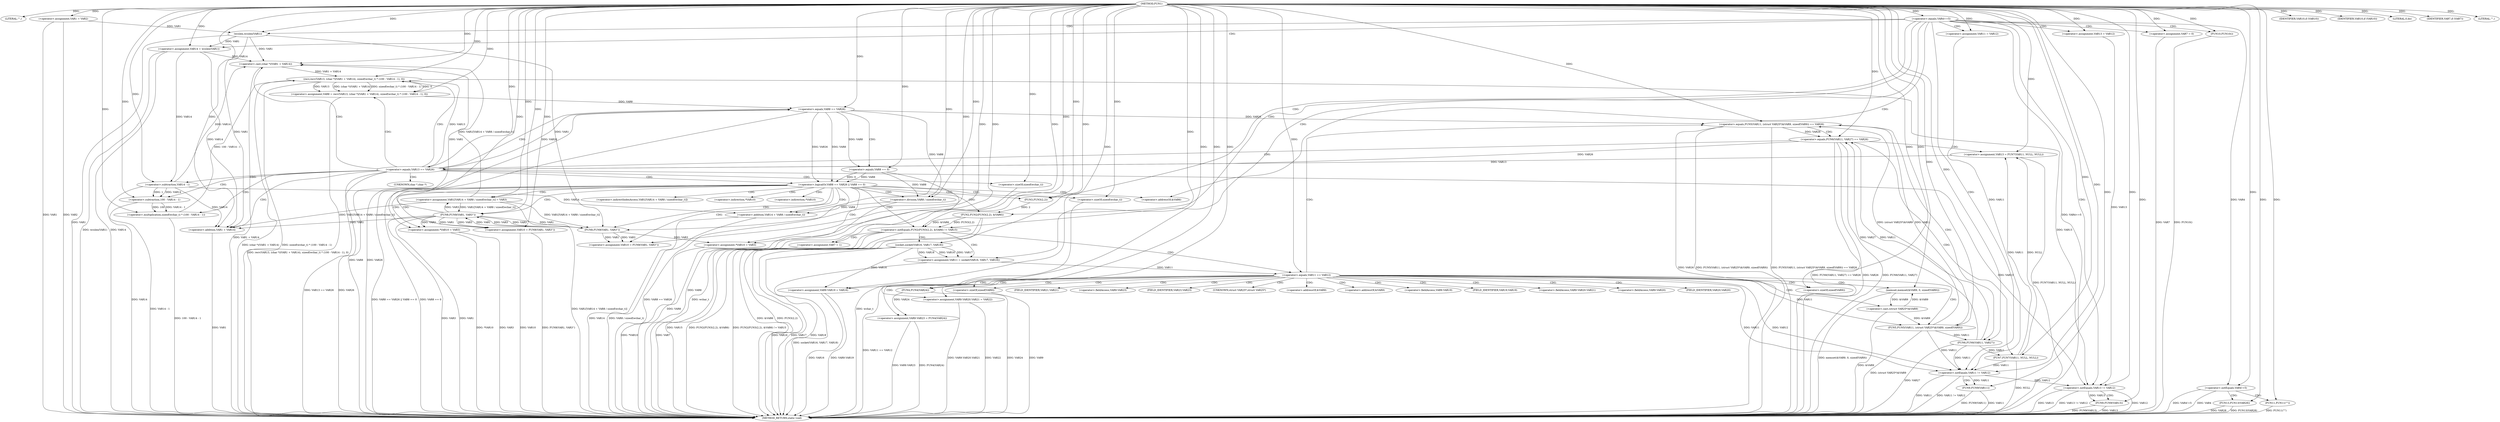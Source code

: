 digraph FUN1 {  
"1000100" [label = "(METHOD,FUN1)" ]
"1000313" [label = "(METHOD_RETURN,static void)" ]
"1000103" [label = "(LITERAL,\"\",)" ]
"1000104" [label = "(<operator>.assignment,VAR1 = VAR2)" ]
"1000108" [label = "(<operator>.equals,VAR4==5)" ]
"1000115" [label = "(<operator>.assignment,VAR7 = 0)" ]
"1000122" [label = "(<operator>.assignment,VAR11 = VAR12)" ]
"1000126" [label = "(<operator>.assignment,VAR13 = VAR12)" ]
"1000130" [label = "(<operator>.assignment,VAR14 = wcslen(VAR1))" ]
"1000132" [label = "(wcslen,wcslen(VAR1))" ]
"1000137" [label = "(<operator>.notEquals,FUN2(FUN3(2,2), &VAR6) != VAR15)" ]
"1000138" [label = "(FUN2,FUN2(FUN3(2,2), &VAR6))" ]
"1000139" [label = "(FUN3,FUN3(2,2))" ]
"1000147" [label = "(<operator>.assignment,VAR7 = 1)" ]
"1000150" [label = "(<operator>.assignment,VAR11 = socket(VAR16, VAR17, VAR18))" ]
"1000152" [label = "(socket,socket(VAR16, VAR17, VAR18))" ]
"1000157" [label = "(<operator>.equals,VAR11 == VAR12)" ]
"1000162" [label = "(memset,memset(&VAR9, 0, sizeof(VAR9)))" ]
"1000166" [label = "(<operator>.sizeOf,sizeof(VAR9))" ]
"1000168" [label = "(<operator>.assignment,VAR9.VAR19 = VAR16)" ]
"1000173" [label = "(<operator>.assignment,VAR9.VAR20.VAR21 = VAR22)" ]
"1000180" [label = "(<operator>.assignment,VAR9.VAR23 = FUN4(VAR24))" ]
"1000184" [label = "(FUN4,FUN4(VAR24))" ]
"1000187" [label = "(<operator>.equals,FUN5(VAR11, (struct VAR25*)&VAR9, sizeof(VAR9)) == VAR26)" ]
"1000188" [label = "(FUN5,FUN5(VAR11, (struct VAR25*)&VAR9, sizeof(VAR9)))" ]
"1000190" [label = "(<operator>.cast,(struct VAR25*)&VAR9)" ]
"1000194" [label = "(<operator>.sizeOf,sizeof(VAR9))" ]
"1000200" [label = "(<operator>.equals,FUN6(VAR11, VAR27) == VAR26)" ]
"1000201" [label = "(FUN6,FUN6(VAR11, VAR27))" ]
"1000207" [label = "(<operator>.assignment,VAR13 = FUN7(VAR11, NULL, NULL))" ]
"1000209" [label = "(FUN7,FUN7(VAR11, NULL, NULL))" ]
"1000214" [label = "(<operator>.equals,VAR13 == VAR26)" ]
"1000219" [label = "(<operator>.assignment,VAR8 = recv(VAR13, (char *)(VAR1 + VAR14), sizeof(wchar_t) * (100 - VAR14 - 1), 0))" ]
"1000221" [label = "(recv,recv(VAR13, (char *)(VAR1 + VAR14), sizeof(wchar_t) * (100 - VAR14 - 1), 0))" ]
"1000223" [label = "(<operator>.cast,(char *)(VAR1 + VAR14))" ]
"1000225" [label = "(<operator>.addition,VAR1 + VAR14)" ]
"1000228" [label = "(<operator>.multiplication,sizeof(wchar_t) * (100 - VAR14 - 1))" ]
"1000229" [label = "(<operator>.sizeOf,sizeof(wchar_t))" ]
"1000231" [label = "(<operator>.subtraction,100 - VAR14 - 1)" ]
"1000233" [label = "(<operator>.subtraction,VAR14 - 1)" ]
"1000238" [label = "(<operator>.logicalOr,VAR8 == VAR26 || VAR8 == 0)" ]
"1000239" [label = "(<operator>.equals,VAR8 == VAR26)" ]
"1000242" [label = "(<operator>.equals,VAR8 == 0)" ]
"1000247" [label = "(<operator>.assignment,VAR1[VAR14 + VAR8 / sizeof(wchar_t)] = VAR3)" ]
"1000250" [label = "(<operator>.addition,VAR14 + VAR8 / sizeof(wchar_t))" ]
"1000252" [label = "(<operator>.division,VAR8 / sizeof(wchar_t))" ]
"1000254" [label = "(<operator>.sizeOf,sizeof(wchar_t))" ]
"1000257" [label = "(<operator>.assignment,VAR10 = FUN8(VAR1, VAR3''))" ]
"1000259" [label = "(FUN8,FUN8(VAR1, VAR3''))" ]
"1000263" [label = "(IDENTIFIER,VAR10,if (VAR10))" ]
"1000265" [label = "(<operator>.assignment,*VAR10 = VAR3)" ]
"1000269" [label = "(<operator>.assignment,VAR10 = FUN8(VAR1, VAR3''))" ]
"1000271" [label = "(FUN8,FUN8(VAR1, VAR3''))" ]
"1000275" [label = "(IDENTIFIER,VAR10,if (VAR10))" ]
"1000277" [label = "(<operator>.assignment,*VAR10 = VAR3)" ]
"1000281" [label = "(LITERAL,0,do)" ]
"1000283" [label = "(<operator>.notEquals,VAR11 != VAR12)" ]
"1000287" [label = "(FUN9,FUN9(VAR11))" ]
"1000290" [label = "(<operator>.notEquals,VAR13 != VAR12)" ]
"1000294" [label = "(FUN9,FUN9(VAR13))" ]
"1000297" [label = "(IDENTIFIER,VAR7,if (VAR7))" ]
"1000299" [label = "(FUN10,FUN10())" ]
"1000301" [label = "(<operator>.notEquals,VAR4!=5)" ]
"1000305" [label = "(FUN11,FUN11(\"\"))" ]
"1000310" [label = "(LITERAL,\"\",)" ]
"1000311" [label = "(FUN13,FUN13(VAR28))" ]
"1000142" [label = "(<operator>.addressOf,&VAR6)" ]
"1000163" [label = "(<operator>.addressOf,&VAR9)" ]
"1000169" [label = "(<operator>.fieldAccess,VAR9.VAR19)" ]
"1000171" [label = "(FIELD_IDENTIFIER,VAR19,VAR19)" ]
"1000174" [label = "(<operator>.fieldAccess,VAR9.VAR20.VAR21)" ]
"1000175" [label = "(<operator>.fieldAccess,VAR9.VAR20)" ]
"1000177" [label = "(FIELD_IDENTIFIER,VAR20,VAR20)" ]
"1000178" [label = "(FIELD_IDENTIFIER,VAR21,VAR21)" ]
"1000181" [label = "(<operator>.fieldAccess,VAR9.VAR23)" ]
"1000183" [label = "(FIELD_IDENTIFIER,VAR23,VAR23)" ]
"1000191" [label = "(UNKNOWN,struct VAR25*,struct VAR25*)" ]
"1000192" [label = "(<operator>.addressOf,&VAR9)" ]
"1000224" [label = "(UNKNOWN,char *,char *)" ]
"1000248" [label = "(<operator>.indirectIndexAccess,VAR1[VAR14 + VAR8 / sizeof(wchar_t)])" ]
"1000266" [label = "(<operator>.indirection,*VAR10)" ]
"1000278" [label = "(<operator>.indirection,*VAR10)" ]
  "1000184" -> "1000313"  [ label = "DDG: VAR24"] 
  "1000147" -> "1000313"  [ label = "DDG: VAR7"] 
  "1000132" -> "1000313"  [ label = "DDG: VAR1"] 
  "1000187" -> "1000313"  [ label = "DDG: FUN5(VAR11, (struct VAR25*)&VAR9, sizeof(VAR9))"] 
  "1000247" -> "1000313"  [ label = "DDG: VAR1[VAR14 + VAR8 / sizeof(wchar_t)]"] 
  "1000290" -> "1000313"  [ label = "DDG: VAR13"] 
  "1000168" -> "1000313"  [ label = "DDG: VAR16"] 
  "1000187" -> "1000313"  [ label = "DDG: FUN5(VAR11, (struct VAR25*)&VAR9, sizeof(VAR9)) == VAR26"] 
  "1000311" -> "1000313"  [ label = "DDG: VAR28"] 
  "1000138" -> "1000313"  [ label = "DDG: &VAR6"] 
  "1000223" -> "1000313"  [ label = "DDG: VAR1 + VAR14"] 
  "1000219" -> "1000313"  [ label = "DDG: recv(VAR13, (char *)(VAR1 + VAR14), sizeof(wchar_t) * (100 - VAR14 - 1), 0)"] 
  "1000250" -> "1000313"  [ label = "DDG: VAR14"] 
  "1000200" -> "1000313"  [ label = "DDG: FUN6(VAR11, VAR27)"] 
  "1000290" -> "1000313"  [ label = "DDG: VAR12"] 
  "1000221" -> "1000313"  [ label = "DDG: (char *)(VAR1 + VAR14)"] 
  "1000108" -> "1000313"  [ label = "DDG: VAR4==5"] 
  "1000207" -> "1000313"  [ label = "DDG: FUN7(VAR11, NULL, NULL)"] 
  "1000283" -> "1000313"  [ label = "DDG: VAR11"] 
  "1000294" -> "1000313"  [ label = "DDG: FUN9(VAR13)"] 
  "1000238" -> "1000313"  [ label = "DDG: VAR8 == VAR26"] 
  "1000231" -> "1000313"  [ label = "DDG: VAR14 - 1"] 
  "1000252" -> "1000313"  [ label = "DDG: VAR8"] 
  "1000290" -> "1000313"  [ label = "DDG: VAR13 != VAR12"] 
  "1000168" -> "1000313"  [ label = "DDG: VAR9.VAR19"] 
  "1000277" -> "1000313"  [ label = "DDG: VAR3"] 
  "1000188" -> "1000313"  [ label = "DDG: (struct VAR25*)&VAR9"] 
  "1000200" -> "1000313"  [ label = "DDG: FUN6(VAR11, VAR27) == VAR26"] 
  "1000214" -> "1000313"  [ label = "DDG: VAR26"] 
  "1000157" -> "1000313"  [ label = "DDG: VAR11 == VAR12"] 
  "1000287" -> "1000313"  [ label = "DDG: FUN9(VAR11)"] 
  "1000173" -> "1000313"  [ label = "DDG: VAR22"] 
  "1000254" -> "1000313"  [ label = "DDG: wchar_t"] 
  "1000104" -> "1000313"  [ label = "DDG: VAR1"] 
  "1000225" -> "1000313"  [ label = "DDG: VAR1"] 
  "1000299" -> "1000313"  [ label = "DDG: FUN10()"] 
  "1000239" -> "1000313"  [ label = "DDG: VAR8"] 
  "1000311" -> "1000313"  [ label = "DDG: FUN13(VAR28)"] 
  "1000238" -> "1000313"  [ label = "DDG: VAR8 == VAR26 || VAR8 == 0"] 
  "1000221" -> "1000313"  [ label = "DDG: sizeof(wchar_t) * (100 - VAR14 - 1)"] 
  "1000214" -> "1000313"  [ label = "DDG: VAR13 == VAR26"] 
  "1000305" -> "1000313"  [ label = "DDG: FUN11(\"\")"] 
  "1000130" -> "1000313"  [ label = "DDG: wcslen(VAR1)"] 
  "1000138" -> "1000313"  [ label = "DDG: FUN3(2,2)"] 
  "1000194" -> "1000313"  [ label = "DDG: VAR9"] 
  "1000180" -> "1000313"  [ label = "DDG: FUN4(VAR24)"] 
  "1000150" -> "1000313"  [ label = "DDG: socket(VAR16, VAR17, VAR18)"] 
  "1000250" -> "1000313"  [ label = "DDG: VAR8 / sizeof(wchar_t)"] 
  "1000152" -> "1000313"  [ label = "DDG: VAR18"] 
  "1000137" -> "1000313"  [ label = "DDG: VAR15"] 
  "1000180" -> "1000313"  [ label = "DDG: VAR9.VAR23"] 
  "1000301" -> "1000313"  [ label = "DDG: VAR4!=5"] 
  "1000201" -> "1000313"  [ label = "DDG: VAR27"] 
  "1000265" -> "1000313"  [ label = "DDG: *VAR10"] 
  "1000152" -> "1000313"  [ label = "DDG: VAR16"] 
  "1000301" -> "1000313"  [ label = "DDG: VAR4"] 
  "1000228" -> "1000313"  [ label = "DDG: 100 - VAR14 - 1"] 
  "1000277" -> "1000313"  [ label = "DDG: *VAR10"] 
  "1000209" -> "1000313"  [ label = "DDG: NULL"] 
  "1000152" -> "1000313"  [ label = "DDG: VAR17"] 
  "1000294" -> "1000313"  [ label = "DDG: VAR13"] 
  "1000271" -> "1000313"  [ label = "DDG: VAR3"] 
  "1000233" -> "1000313"  [ label = "DDG: VAR14"] 
  "1000229" -> "1000313"  [ label = "DDG: wchar_t"] 
  "1000238" -> "1000313"  [ label = "DDG: VAR8 == 0"] 
  "1000287" -> "1000313"  [ label = "DDG: VAR11"] 
  "1000269" -> "1000313"  [ label = "DDG: VAR10"] 
  "1000271" -> "1000313"  [ label = "DDG: VAR1"] 
  "1000137" -> "1000313"  [ label = "DDG: FUN2(FUN3(2,2), &VAR6)"] 
  "1000187" -> "1000313"  [ label = "DDG: VAR26"] 
  "1000162" -> "1000313"  [ label = "DDG: memset(&VAR9, 0, sizeof(VAR9))"] 
  "1000283" -> "1000313"  [ label = "DDG: VAR11 != VAR12"] 
  "1000239" -> "1000313"  [ label = "DDG: VAR26"] 
  "1000269" -> "1000313"  [ label = "DDG: FUN8(VAR1, VAR3'')"] 
  "1000115" -> "1000313"  [ label = "DDG: VAR7"] 
  "1000190" -> "1000313"  [ label = "DDG: &VAR9"] 
  "1000173" -> "1000313"  [ label = "DDG: VAR9.VAR20.VAR21"] 
  "1000137" -> "1000313"  [ label = "DDG: FUN2(FUN3(2,2), &VAR6) != VAR15"] 
  "1000242" -> "1000313"  [ label = "DDG: VAR8"] 
  "1000104" -> "1000313"  [ label = "DDG: VAR2"] 
  "1000130" -> "1000313"  [ label = "DDG: VAR14"] 
  "1000200" -> "1000313"  [ label = "DDG: VAR26"] 
  "1000100" -> "1000103"  [ label = "DDG: "] 
  "1000100" -> "1000104"  [ label = "DDG: "] 
  "1000100" -> "1000108"  [ label = "DDG: "] 
  "1000100" -> "1000115"  [ label = "DDG: "] 
  "1000100" -> "1000122"  [ label = "DDG: "] 
  "1000100" -> "1000126"  [ label = "DDG: "] 
  "1000132" -> "1000130"  [ label = "DDG: VAR1"] 
  "1000100" -> "1000130"  [ label = "DDG: "] 
  "1000104" -> "1000132"  [ label = "DDG: VAR1"] 
  "1000100" -> "1000132"  [ label = "DDG: "] 
  "1000138" -> "1000137"  [ label = "DDG: FUN3(2,2)"] 
  "1000138" -> "1000137"  [ label = "DDG: &VAR6"] 
  "1000139" -> "1000138"  [ label = "DDG: 2"] 
  "1000100" -> "1000139"  [ label = "DDG: "] 
  "1000100" -> "1000137"  [ label = "DDG: "] 
  "1000100" -> "1000147"  [ label = "DDG: "] 
  "1000152" -> "1000150"  [ label = "DDG: VAR16"] 
  "1000152" -> "1000150"  [ label = "DDG: VAR17"] 
  "1000152" -> "1000150"  [ label = "DDG: VAR18"] 
  "1000100" -> "1000150"  [ label = "DDG: "] 
  "1000100" -> "1000152"  [ label = "DDG: "] 
  "1000150" -> "1000157"  [ label = "DDG: VAR11"] 
  "1000100" -> "1000157"  [ label = "DDG: "] 
  "1000190" -> "1000162"  [ label = "DDG: &VAR9"] 
  "1000100" -> "1000162"  [ label = "DDG: "] 
  "1000100" -> "1000166"  [ label = "DDG: "] 
  "1000152" -> "1000168"  [ label = "DDG: VAR16"] 
  "1000100" -> "1000168"  [ label = "DDG: "] 
  "1000100" -> "1000173"  [ label = "DDG: "] 
  "1000184" -> "1000180"  [ label = "DDG: VAR24"] 
  "1000100" -> "1000184"  [ label = "DDG: "] 
  "1000188" -> "1000187"  [ label = "DDG: VAR11"] 
  "1000188" -> "1000187"  [ label = "DDG: (struct VAR25*)&VAR9"] 
  "1000157" -> "1000188"  [ label = "DDG: VAR11"] 
  "1000100" -> "1000188"  [ label = "DDG: "] 
  "1000190" -> "1000188"  [ label = "DDG: &VAR9"] 
  "1000162" -> "1000190"  [ label = "DDG: &VAR9"] 
  "1000100" -> "1000194"  [ label = "DDG: "] 
  "1000239" -> "1000187"  [ label = "DDG: VAR26"] 
  "1000100" -> "1000187"  [ label = "DDG: "] 
  "1000201" -> "1000200"  [ label = "DDG: VAR11"] 
  "1000201" -> "1000200"  [ label = "DDG: VAR27"] 
  "1000188" -> "1000201"  [ label = "DDG: VAR11"] 
  "1000100" -> "1000201"  [ label = "DDG: "] 
  "1000187" -> "1000200"  [ label = "DDG: VAR26"] 
  "1000100" -> "1000200"  [ label = "DDG: "] 
  "1000209" -> "1000207"  [ label = "DDG: VAR11"] 
  "1000209" -> "1000207"  [ label = "DDG: NULL"] 
  "1000100" -> "1000207"  [ label = "DDG: "] 
  "1000201" -> "1000209"  [ label = "DDG: VAR11"] 
  "1000100" -> "1000209"  [ label = "DDG: "] 
  "1000207" -> "1000214"  [ label = "DDG: VAR13"] 
  "1000100" -> "1000214"  [ label = "DDG: "] 
  "1000200" -> "1000214"  [ label = "DDG: VAR26"] 
  "1000221" -> "1000219"  [ label = "DDG: VAR13"] 
  "1000221" -> "1000219"  [ label = "DDG: (char *)(VAR1 + VAR14)"] 
  "1000221" -> "1000219"  [ label = "DDG: sizeof(wchar_t) * (100 - VAR14 - 1)"] 
  "1000221" -> "1000219"  [ label = "DDG: 0"] 
  "1000100" -> "1000219"  [ label = "DDG: "] 
  "1000214" -> "1000221"  [ label = "DDG: VAR13"] 
  "1000100" -> "1000221"  [ label = "DDG: "] 
  "1000223" -> "1000221"  [ label = "DDG: VAR1 + VAR14"] 
  "1000247" -> "1000223"  [ label = "DDG: VAR1[VAR14 + VAR8 / sizeof(wchar_t)]"] 
  "1000132" -> "1000223"  [ label = "DDG: VAR1"] 
  "1000271" -> "1000223"  [ label = "DDG: VAR1"] 
  "1000100" -> "1000223"  [ label = "DDG: "] 
  "1000130" -> "1000223"  [ label = "DDG: VAR14"] 
  "1000233" -> "1000223"  [ label = "DDG: VAR14"] 
  "1000247" -> "1000225"  [ label = "DDG: VAR1[VAR14 + VAR8 / sizeof(wchar_t)]"] 
  "1000132" -> "1000225"  [ label = "DDG: VAR1"] 
  "1000271" -> "1000225"  [ label = "DDG: VAR1"] 
  "1000100" -> "1000225"  [ label = "DDG: "] 
  "1000130" -> "1000225"  [ label = "DDG: VAR14"] 
  "1000233" -> "1000225"  [ label = "DDG: VAR14"] 
  "1000228" -> "1000221"  [ label = "DDG: 100 - VAR14 - 1"] 
  "1000100" -> "1000228"  [ label = "DDG: "] 
  "1000100" -> "1000229"  [ label = "DDG: "] 
  "1000231" -> "1000228"  [ label = "DDG: 100"] 
  "1000231" -> "1000228"  [ label = "DDG: VAR14 - 1"] 
  "1000100" -> "1000231"  [ label = "DDG: "] 
  "1000233" -> "1000231"  [ label = "DDG: VAR14"] 
  "1000233" -> "1000231"  [ label = "DDG: 1"] 
  "1000100" -> "1000233"  [ label = "DDG: "] 
  "1000130" -> "1000233"  [ label = "DDG: VAR14"] 
  "1000239" -> "1000238"  [ label = "DDG: VAR8"] 
  "1000239" -> "1000238"  [ label = "DDG: VAR26"] 
  "1000219" -> "1000239"  [ label = "DDG: VAR8"] 
  "1000100" -> "1000239"  [ label = "DDG: "] 
  "1000214" -> "1000239"  [ label = "DDG: VAR26"] 
  "1000242" -> "1000238"  [ label = "DDG: VAR8"] 
  "1000242" -> "1000238"  [ label = "DDG: 0"] 
  "1000239" -> "1000242"  [ label = "DDG: VAR8"] 
  "1000100" -> "1000242"  [ label = "DDG: "] 
  "1000271" -> "1000247"  [ label = "DDG: VAR3"] 
  "1000100" -> "1000247"  [ label = "DDG: "] 
  "1000233" -> "1000250"  [ label = "DDG: VAR14"] 
  "1000100" -> "1000250"  [ label = "DDG: "] 
  "1000252" -> "1000250"  [ label = "DDG: VAR8"] 
  "1000239" -> "1000252"  [ label = "DDG: VAR8"] 
  "1000242" -> "1000252"  [ label = "DDG: VAR8"] 
  "1000100" -> "1000252"  [ label = "DDG: "] 
  "1000100" -> "1000254"  [ label = "DDG: "] 
  "1000259" -> "1000257"  [ label = "DDG: VAR1"] 
  "1000259" -> "1000257"  [ label = "DDG: VAR3"] 
  "1000100" -> "1000257"  [ label = "DDG: "] 
  "1000247" -> "1000259"  [ label = "DDG: VAR1[VAR14 + VAR8 / sizeof(wchar_t)]"] 
  "1000100" -> "1000259"  [ label = "DDG: "] 
  "1000132" -> "1000259"  [ label = "DDG: VAR1"] 
  "1000271" -> "1000259"  [ label = "DDG: VAR1"] 
  "1000271" -> "1000259"  [ label = "DDG: VAR3"] 
  "1000100" -> "1000263"  [ label = "DDG: "] 
  "1000259" -> "1000265"  [ label = "DDG: VAR3"] 
  "1000100" -> "1000265"  [ label = "DDG: "] 
  "1000271" -> "1000269"  [ label = "DDG: VAR1"] 
  "1000271" -> "1000269"  [ label = "DDG: VAR3"] 
  "1000100" -> "1000269"  [ label = "DDG: "] 
  "1000247" -> "1000271"  [ label = "DDG: VAR1[VAR14 + VAR8 / sizeof(wchar_t)]"] 
  "1000259" -> "1000271"  [ label = "DDG: VAR1"] 
  "1000100" -> "1000271"  [ label = "DDG: "] 
  "1000259" -> "1000271"  [ label = "DDG: VAR3"] 
  "1000100" -> "1000275"  [ label = "DDG: "] 
  "1000271" -> "1000277"  [ label = "DDG: VAR3"] 
  "1000100" -> "1000277"  [ label = "DDG: "] 
  "1000100" -> "1000281"  [ label = "DDG: "] 
  "1000209" -> "1000283"  [ label = "DDG: VAR11"] 
  "1000188" -> "1000283"  [ label = "DDG: VAR11"] 
  "1000122" -> "1000283"  [ label = "DDG: VAR11"] 
  "1000157" -> "1000283"  [ label = "DDG: VAR11"] 
  "1000201" -> "1000283"  [ label = "DDG: VAR11"] 
  "1000100" -> "1000283"  [ label = "DDG: "] 
  "1000157" -> "1000283"  [ label = "DDG: VAR12"] 
  "1000283" -> "1000287"  [ label = "DDG: VAR11"] 
  "1000100" -> "1000287"  [ label = "DDG: "] 
  "1000221" -> "1000290"  [ label = "DDG: VAR13"] 
  "1000126" -> "1000290"  [ label = "DDG: VAR13"] 
  "1000214" -> "1000290"  [ label = "DDG: VAR13"] 
  "1000100" -> "1000290"  [ label = "DDG: "] 
  "1000283" -> "1000290"  [ label = "DDG: VAR12"] 
  "1000290" -> "1000294"  [ label = "DDG: VAR13"] 
  "1000100" -> "1000294"  [ label = "DDG: "] 
  "1000100" -> "1000297"  [ label = "DDG: "] 
  "1000100" -> "1000299"  [ label = "DDG: "] 
  "1000108" -> "1000301"  [ label = "DDG: VAR4"] 
  "1000100" -> "1000301"  [ label = "DDG: "] 
  "1000100" -> "1000305"  [ label = "DDG: "] 
  "1000100" -> "1000310"  [ label = "DDG: "] 
  "1000100" -> "1000311"  [ label = "DDG: "] 
  "1000108" -> "1000142"  [ label = "CDG: "] 
  "1000108" -> "1000139"  [ label = "CDG: "] 
  "1000108" -> "1000122"  [ label = "CDG: "] 
  "1000108" -> "1000126"  [ label = "CDG: "] 
  "1000108" -> "1000132"  [ label = "CDG: "] 
  "1000108" -> "1000130"  [ label = "CDG: "] 
  "1000108" -> "1000138"  [ label = "CDG: "] 
  "1000108" -> "1000290"  [ label = "CDG: "] 
  "1000108" -> "1000283"  [ label = "CDG: "] 
  "1000108" -> "1000137"  [ label = "CDG: "] 
  "1000108" -> "1000115"  [ label = "CDG: "] 
  "1000108" -> "1000299"  [ label = "CDG: "] 
  "1000137" -> "1000150"  [ label = "CDG: "] 
  "1000137" -> "1000157"  [ label = "CDG: "] 
  "1000137" -> "1000152"  [ label = "CDG: "] 
  "1000137" -> "1000147"  [ label = "CDG: "] 
  "1000157" -> "1000174"  [ label = "CDG: "] 
  "1000157" -> "1000191"  [ label = "CDG: "] 
  "1000157" -> "1000166"  [ label = "CDG: "] 
  "1000157" -> "1000180"  [ label = "CDG: "] 
  "1000157" -> "1000183"  [ label = "CDG: "] 
  "1000157" -> "1000188"  [ label = "CDG: "] 
  "1000157" -> "1000190"  [ label = "CDG: "] 
  "1000157" -> "1000175"  [ label = "CDG: "] 
  "1000157" -> "1000194"  [ label = "CDG: "] 
  "1000157" -> "1000192"  [ label = "CDG: "] 
  "1000157" -> "1000187"  [ label = "CDG: "] 
  "1000157" -> "1000169"  [ label = "CDG: "] 
  "1000157" -> "1000163"  [ label = "CDG: "] 
  "1000157" -> "1000168"  [ label = "CDG: "] 
  "1000157" -> "1000178"  [ label = "CDG: "] 
  "1000157" -> "1000173"  [ label = "CDG: "] 
  "1000157" -> "1000171"  [ label = "CDG: "] 
  "1000157" -> "1000184"  [ label = "CDG: "] 
  "1000157" -> "1000177"  [ label = "CDG: "] 
  "1000157" -> "1000162"  [ label = "CDG: "] 
  "1000157" -> "1000181"  [ label = "CDG: "] 
  "1000187" -> "1000200"  [ label = "CDG: "] 
  "1000187" -> "1000201"  [ label = "CDG: "] 
  "1000200" -> "1000214"  [ label = "CDG: "] 
  "1000200" -> "1000207"  [ label = "CDG: "] 
  "1000200" -> "1000209"  [ label = "CDG: "] 
  "1000214" -> "1000238"  [ label = "CDG: "] 
  "1000214" -> "1000221"  [ label = "CDG: "] 
  "1000214" -> "1000233"  [ label = "CDG: "] 
  "1000214" -> "1000219"  [ label = "CDG: "] 
  "1000214" -> "1000224"  [ label = "CDG: "] 
  "1000214" -> "1000239"  [ label = "CDG: "] 
  "1000214" -> "1000229"  [ label = "CDG: "] 
  "1000214" -> "1000225"  [ label = "CDG: "] 
  "1000214" -> "1000231"  [ label = "CDG: "] 
  "1000214" -> "1000223"  [ label = "CDG: "] 
  "1000214" -> "1000228"  [ label = "CDG: "] 
  "1000238" -> "1000259"  [ label = "CDG: "] 
  "1000238" -> "1000269"  [ label = "CDG: "] 
  "1000238" -> "1000254"  [ label = "CDG: "] 
  "1000238" -> "1000250"  [ label = "CDG: "] 
  "1000238" -> "1000248"  [ label = "CDG: "] 
  "1000238" -> "1000247"  [ label = "CDG: "] 
  "1000238" -> "1000271"  [ label = "CDG: "] 
  "1000238" -> "1000252"  [ label = "CDG: "] 
  "1000238" -> "1000257"  [ label = "CDG: "] 
  "1000238" -> "1000142"  [ label = "CDG: "] 
  "1000238" -> "1000139"  [ label = "CDG: "] 
  "1000238" -> "1000138"  [ label = "CDG: "] 
  "1000238" -> "1000137"  [ label = "CDG: "] 
  "1000238" -> "1000265"  [ label = "CDG: "] 
  "1000238" -> "1000266"  [ label = "CDG: "] 
  "1000238" -> "1000277"  [ label = "CDG: "] 
  "1000238" -> "1000278"  [ label = "CDG: "] 
  "1000239" -> "1000242"  [ label = "CDG: "] 
  "1000283" -> "1000287"  [ label = "CDG: "] 
  "1000290" -> "1000294"  [ label = "CDG: "] 
  "1000301" -> "1000305"  [ label = "CDG: "] 
  "1000301" -> "1000311"  [ label = "CDG: "] 
}
